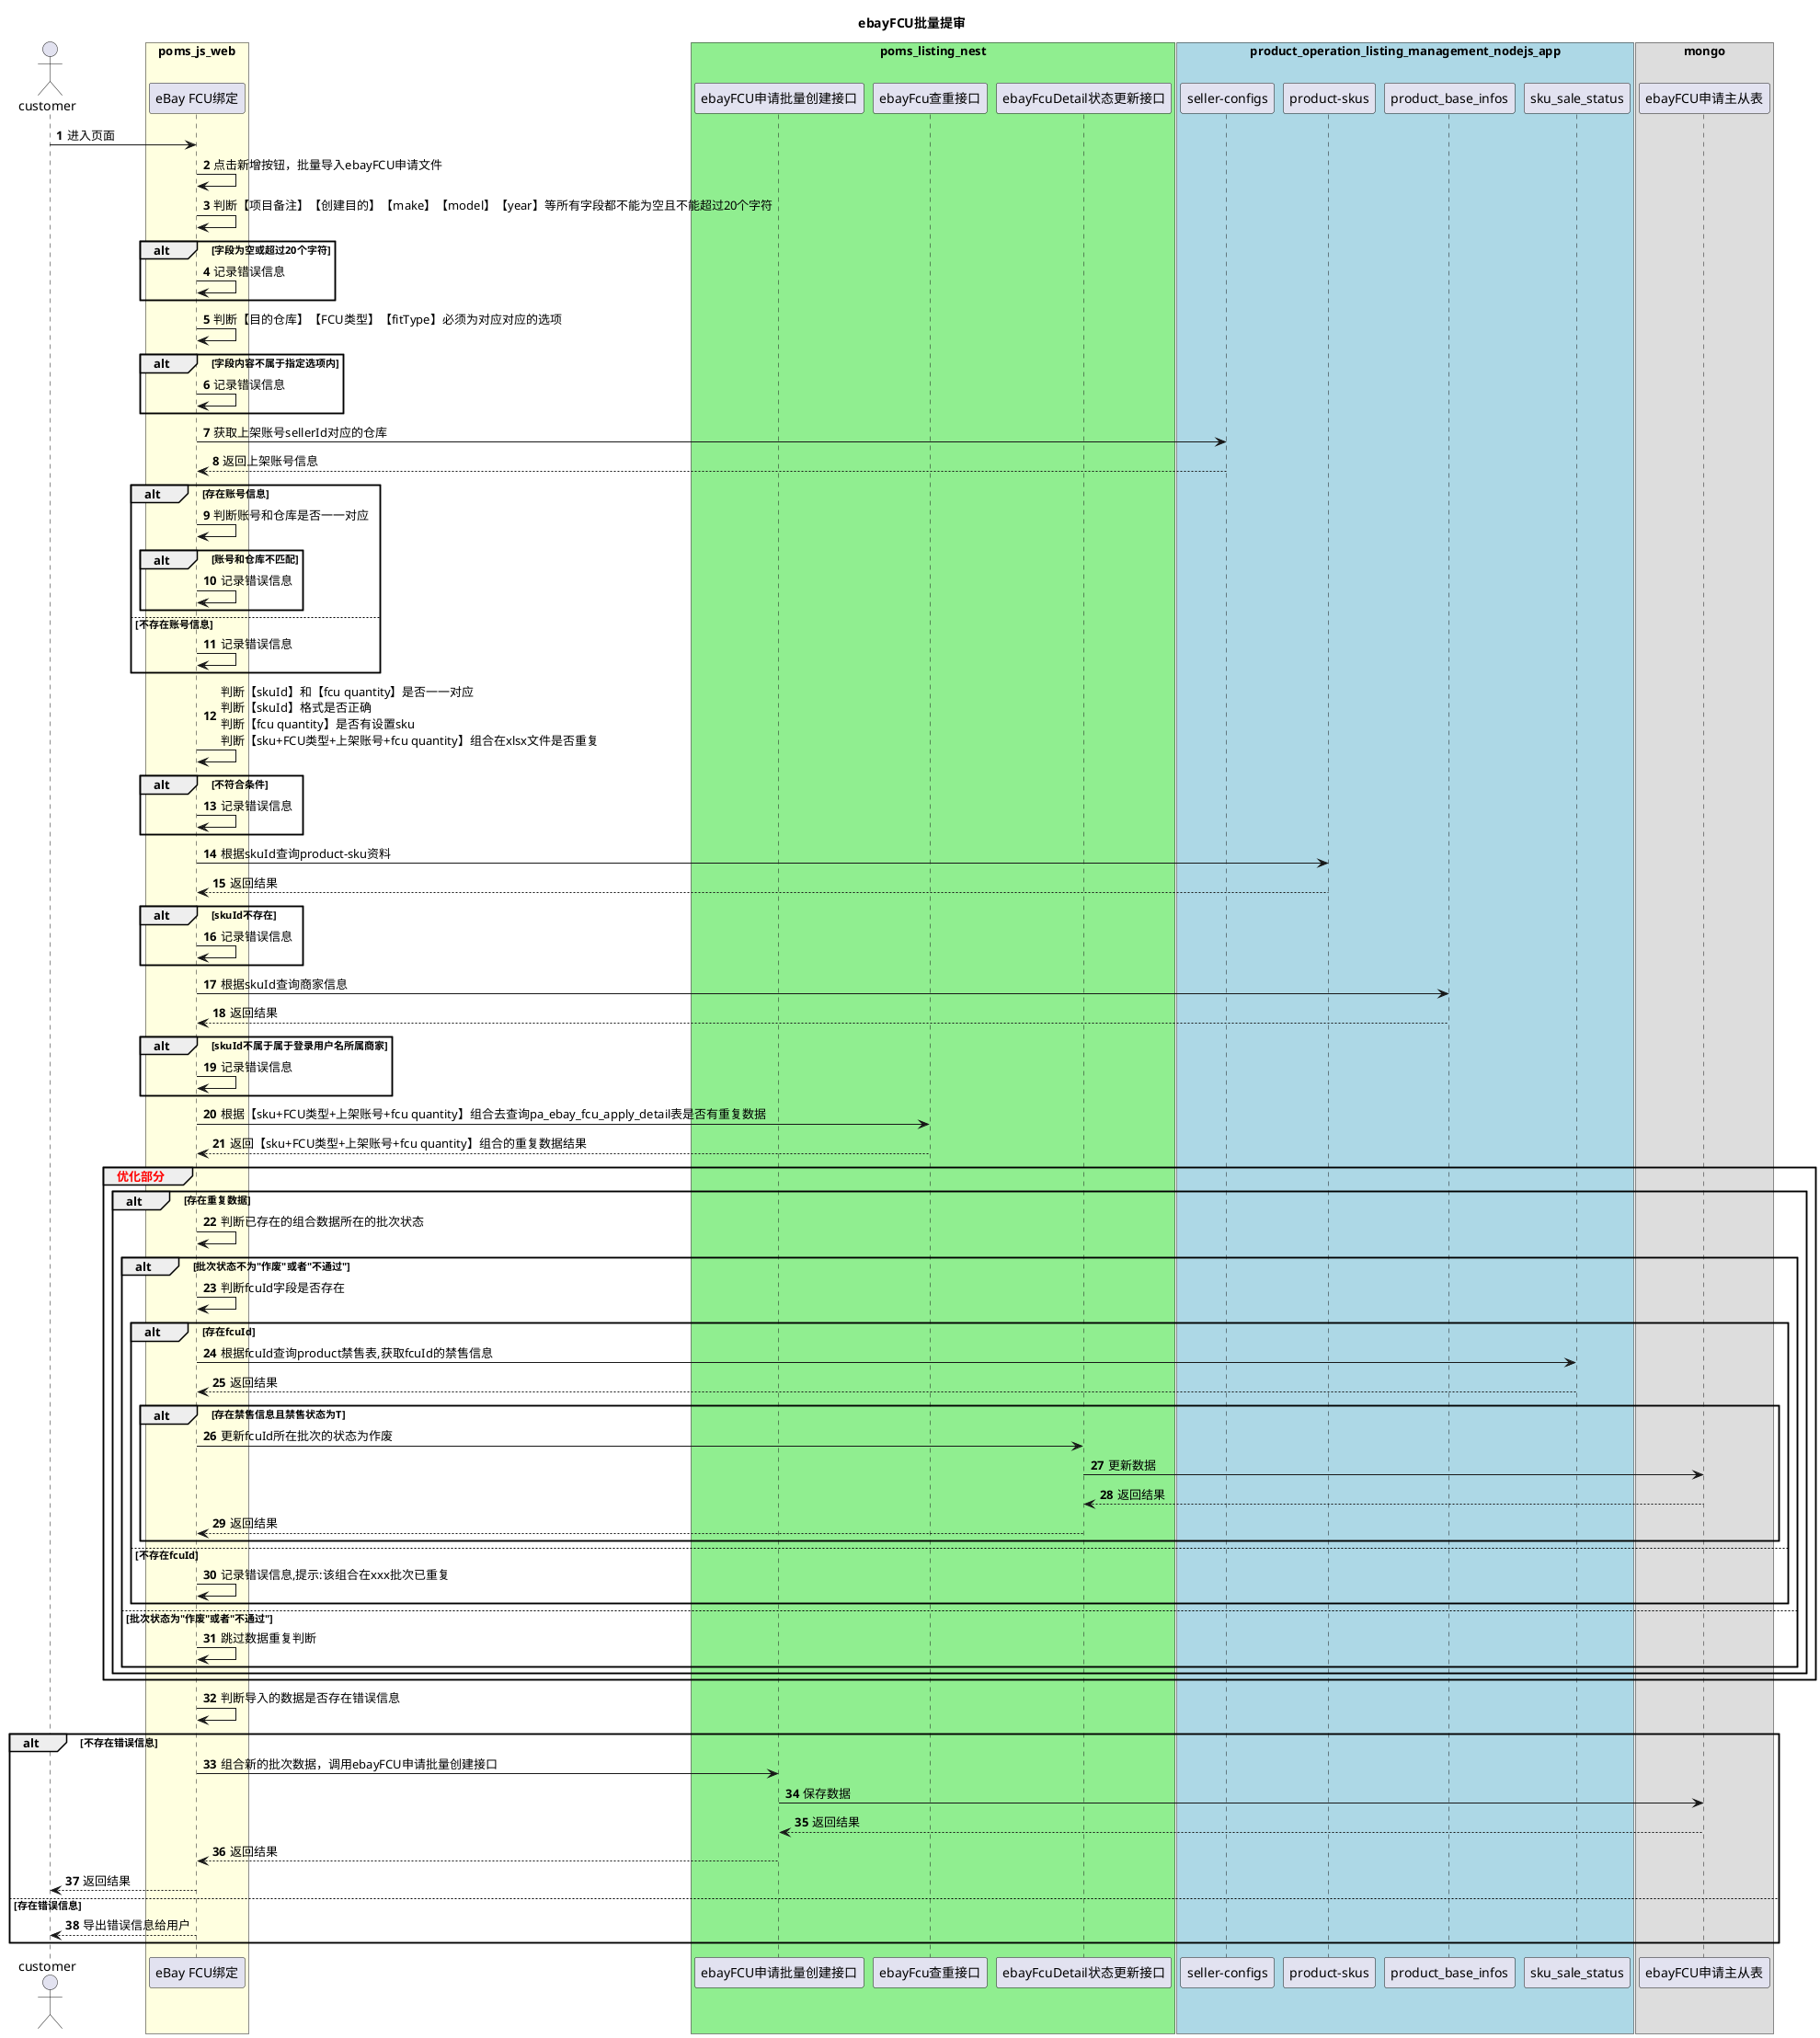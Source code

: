 @startuml
title ebayFCU批量提审
autonumber

actor "customer" as customer


box "poms_js_web" #lightYellow
participant "eBay FCU绑定" as t1
end box

box "poms_listing_nest" #lightGreen
participant "ebayFCU申请批量创建接口" as t2
participant "ebayFcu查重接口" as t6
participant "ebayFcuDetail状态更新接口" as t8
end box

box "product_operation_listing_management_nodejs_app" #lightBlue
participant "seller-configs" as t3
participant "product-skus" as t4
participant "product_base_infos" as t5
participant "sku_sale_status" as t7
end box

box "mongo"
participant "ebayFCU申请主从表" as db
end box

customer -> t1 : 进入页面
t1 -> t1 : 点击新增按钮，批量导入ebayFCU申请文件
t1 -> t1 : 判断【项目备注】【创建目的】【make】【model】【year】等所有字段都不能为空且不能超过20个字符
alt 字段为空或超过20个字符
t1 -> t1 : 记录错误信息
end
t1 -> t1 : 判断【目的仓库】【FCU类型】【fitType】必须为对应对应的选项
alt 字段内容不属于指定选项内
t1 -> t1 : 记录错误信息
end

t1 -> t3 : 获取上架账号sellerId对应的仓库
t3 --> t1 : 返回上架账号信息
alt 存在账号信息
t1 -> t1 : 判断账号和仓库是否一一对应
alt 账号和仓库不匹配
t1 -> t1 : 记录错误信息
end
else 不存在账号信息
t1 -> t1 : 记录错误信息
end

t1 -> t1 : 判断【skuId】和【fcu quantity】是否一一对应\n判断【skuId】格式是否正确\n判断【fcu quantity】是否有设置sku\n判断【sku+FCU类型+上架账号+fcu quantity】组合在xlsx文件是否重复
alt 不符合条件
t1 -> t1 : 记录错误信息
end
t1 -> t4 : 根据skuId查询product-sku资料
t4 --> t1 : 返回结果
alt skuId不存在
t1 -> t1 : 记录错误信息
end
t1 -> t5 : 根据skuId查询商家信息
t5 --> t1 : 返回结果
alt skuId不属于属于登录用户名所属商家
t1 -> t1 : 记录错误信息
end

t1 -> t6 : 根据【sku+FCU类型+上架账号+fcu quantity】组合去查询pa_ebay_fcu_apply_detail表是否有重复数据
t6 --> t1 : 返回【sku+FCU类型+上架账号+fcu quantity】组合的重复数据结果
group <color #red>优化部分
alt 存在重复数据
t1 -> t1 : 判断已存在的组合数据所在的批次状态
alt 批次状态不为"作废"或者"不通过"
t1 -> t1 : 判断fcuId字段是否存在
alt 存在fcuId
t1 -> t7 : 根据fcuId查询product禁售表,获取fcuId的禁售信息
t7 --> t1 : 返回结果
alt 存在禁售信息且禁售状态为T
t1 -> t8 : 更新fcuId所在批次的状态为作废
t8 -> db : 更新数据
db --> t8 : 返回结果
t8 --> t1 : 返回结果
end
else 不存在fcuId
t1 -> t1 : 记录错误信息,提示:该组合在xxx批次已重复
end
else 批次状态为"作废"或者"不通过"
t1 -> t1 : 跳过数据重复判断
end
end
end
t1 -> t1 : 判断导入的数据是否存在错误信息
alt 不存在错误信息
t1 -> t2 : 组合新的批次数据，调用ebayFCU申请批量创建接口
t2 -> db : 保存数据
db --> t2 : 返回结果
t2 --> t1 : 返回结果
t1 --> customer : 返回结果
else 存在错误信息
t1 --> customer : 导出错误信息给用户
end


@enduml